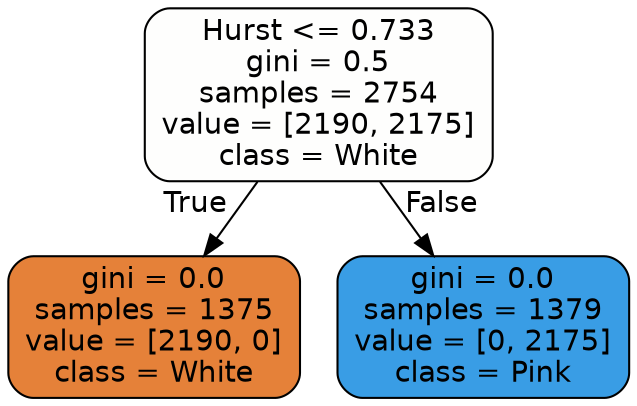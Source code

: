 digraph Tree {
node [shape=box, style="filled, rounded", color="black", fontname=helvetica] ;
edge [fontname=helvetica] ;
0 [label="Hurst <= 0.733\ngini = 0.5\nsamples = 2754\nvalue = [2190, 2175]\nclass = White", fillcolor="#e5813902"] ;
1 [label="gini = 0.0\nsamples = 1375\nvalue = [2190, 0]\nclass = White", fillcolor="#e58139ff"] ;
0 -> 1 [labeldistance=2.5, labelangle=45, headlabel="True"] ;
2 [label="gini = 0.0\nsamples = 1379\nvalue = [0, 2175]\nclass = Pink", fillcolor="#399de5ff"] ;
0 -> 2 [labeldistance=2.5, labelangle=-45, headlabel="False"] ;
}